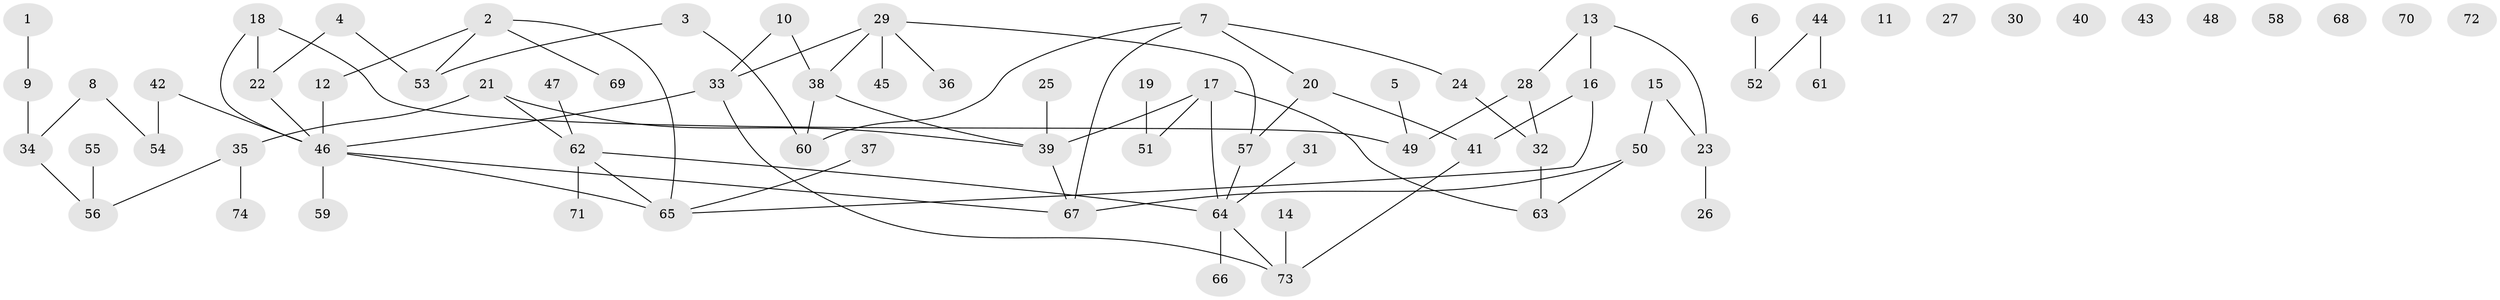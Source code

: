 // coarse degree distribution, {1: 0.2692307692307692, 5: 0.1346153846153846, 2: 0.17307692307692307, 3: 0.09615384615384616, 4: 0.09615384615384616, 0: 0.19230769230769232, 6: 0.019230769230769232, 10: 0.019230769230769232}
// Generated by graph-tools (version 1.1) at 2025/23/03/03/25 07:23:28]
// undirected, 74 vertices, 82 edges
graph export_dot {
graph [start="1"]
  node [color=gray90,style=filled];
  1;
  2;
  3;
  4;
  5;
  6;
  7;
  8;
  9;
  10;
  11;
  12;
  13;
  14;
  15;
  16;
  17;
  18;
  19;
  20;
  21;
  22;
  23;
  24;
  25;
  26;
  27;
  28;
  29;
  30;
  31;
  32;
  33;
  34;
  35;
  36;
  37;
  38;
  39;
  40;
  41;
  42;
  43;
  44;
  45;
  46;
  47;
  48;
  49;
  50;
  51;
  52;
  53;
  54;
  55;
  56;
  57;
  58;
  59;
  60;
  61;
  62;
  63;
  64;
  65;
  66;
  67;
  68;
  69;
  70;
  71;
  72;
  73;
  74;
  1 -- 9;
  2 -- 12;
  2 -- 53;
  2 -- 65;
  2 -- 69;
  3 -- 53;
  3 -- 60;
  4 -- 22;
  4 -- 53;
  5 -- 49;
  6 -- 52;
  7 -- 20;
  7 -- 24;
  7 -- 60;
  7 -- 67;
  8 -- 34;
  8 -- 54;
  9 -- 34;
  10 -- 33;
  10 -- 38;
  12 -- 46;
  13 -- 16;
  13 -- 23;
  13 -- 28;
  14 -- 73;
  15 -- 23;
  15 -- 50;
  16 -- 41;
  16 -- 65;
  17 -- 39;
  17 -- 51;
  17 -- 63;
  17 -- 64;
  18 -- 22;
  18 -- 46;
  18 -- 49;
  19 -- 51;
  20 -- 41;
  20 -- 57;
  21 -- 35;
  21 -- 39;
  21 -- 62;
  22 -- 46;
  23 -- 26;
  24 -- 32;
  25 -- 39;
  28 -- 32;
  28 -- 49;
  29 -- 33;
  29 -- 36;
  29 -- 38;
  29 -- 45;
  29 -- 57;
  31 -- 64;
  32 -- 63;
  33 -- 46;
  33 -- 73;
  34 -- 56;
  35 -- 56;
  35 -- 74;
  37 -- 65;
  38 -- 39;
  38 -- 60;
  39 -- 67;
  41 -- 73;
  42 -- 46;
  42 -- 54;
  44 -- 52;
  44 -- 61;
  46 -- 59;
  46 -- 65;
  46 -- 67;
  47 -- 62;
  50 -- 63;
  50 -- 67;
  55 -- 56;
  57 -- 64;
  62 -- 64;
  62 -- 65;
  62 -- 71;
  64 -- 66;
  64 -- 73;
}
